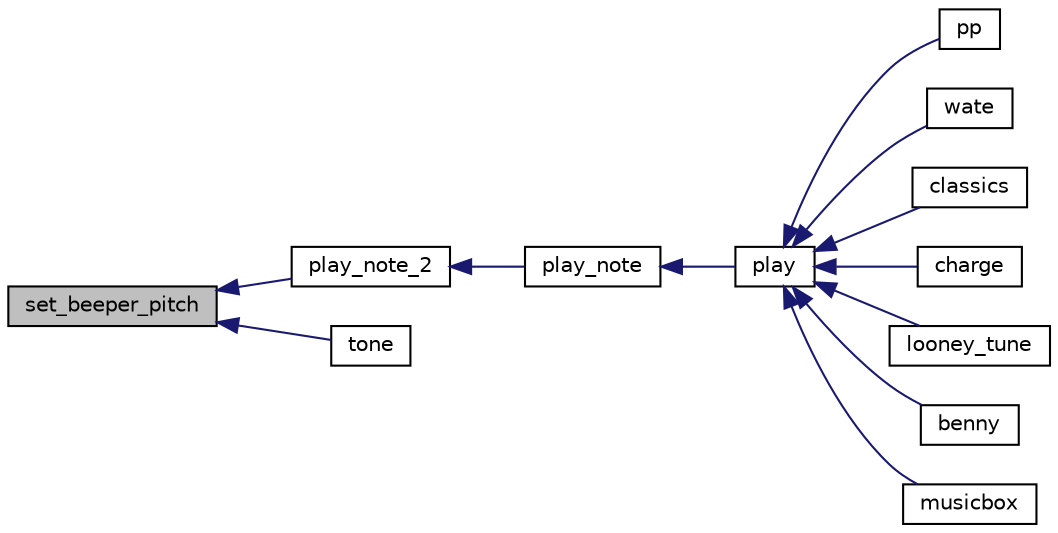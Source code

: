 digraph "set_beeper_pitch"
{
  edge [fontname="Helvetica",fontsize="10",labelfontname="Helvetica",labelfontsize="10"];
  node [fontname="Helvetica",fontsize="10",shape=record];
  rankdir="LR";
  Node1 [label="set_beeper_pitch",height=0.2,width=0.4,color="black", fillcolor="grey75", style="filled" fontcolor="black"];
  Node1 -> Node2 [dir="back",color="midnightblue",fontsize="10",style="solid",fontname="Helvetica"];
  Node2 [label="play_note_2",height=0.2,width=0.4,color="black", fillcolor="white", style="filled",URL="$tunes_8c.html#ad64a752477bb35b9b4f09eec3f7e3281"];
  Node2 -> Node3 [dir="back",color="midnightblue",fontsize="10",style="solid",fontname="Helvetica"];
  Node3 [label="play_note",height=0.2,width=0.4,color="black", fillcolor="white", style="filled",URL="$tunes_8c.html#a389a29b1aa7cd3e5f0ab7e0a50eb81c2"];
  Node3 -> Node4 [dir="back",color="midnightblue",fontsize="10",style="solid",fontname="Helvetica"];
  Node4 [label="play",height=0.2,width=0.4,color="black", fillcolor="white", style="filled",URL="$tunes_8c.html#a61c7b7a1cc359cd0de25088e9c3d5017"];
  Node4 -> Node5 [dir="back",color="midnightblue",fontsize="10",style="solid",fontname="Helvetica"];
  Node5 [label="pp",height=0.2,width=0.4,color="black", fillcolor="white", style="filled",URL="$tunes_8c.html#aab385898c7322dcbfda7e057e52f33d1"];
  Node4 -> Node6 [dir="back",color="midnightblue",fontsize="10",style="solid",fontname="Helvetica"];
  Node6 [label="wate",height=0.2,width=0.4,color="black", fillcolor="white", style="filled",URL="$tunes_8c.html#af6d9ec9e05c437b9572aa6bd07f93100"];
  Node4 -> Node7 [dir="back",color="midnightblue",fontsize="10",style="solid",fontname="Helvetica"];
  Node7 [label="classics",height=0.2,width=0.4,color="black", fillcolor="white", style="filled",URL="$tunes_8c.html#a991cece580a5054465383b47cadb0535"];
  Node4 -> Node8 [dir="back",color="midnightblue",fontsize="10",style="solid",fontname="Helvetica"];
  Node8 [label="charge",height=0.2,width=0.4,color="black", fillcolor="white", style="filled",URL="$tunes_8c.html#a31061818a5a2cf68539ca073374286d3"];
  Node4 -> Node9 [dir="back",color="midnightblue",fontsize="10",style="solid",fontname="Helvetica"];
  Node9 [label="looney_tune",height=0.2,width=0.4,color="black", fillcolor="white", style="filled",URL="$tunes_8c.html#a32560516df494caa35d60ad505fb8086"];
  Node4 -> Node10 [dir="back",color="midnightblue",fontsize="10",style="solid",fontname="Helvetica"];
  Node10 [label="benny",height=0.2,width=0.4,color="black", fillcolor="white", style="filled",URL="$tunes_8c.html#a700ae836bbc833421cd1f7ac0f7460c4"];
  Node4 -> Node11 [dir="back",color="midnightblue",fontsize="10",style="solid",fontname="Helvetica"];
  Node11 [label="musicbox",height=0.2,width=0.4,color="black", fillcolor="white", style="filled",URL="$tunes_8c.html#acfec480eb7453765b7fa452e7b62f315"];
  Node1 -> Node12 [dir="back",color="midnightblue",fontsize="10",style="solid",fontname="Helvetica"];
  Node12 [label="tone",height=0.2,width=0.4,color="black", fillcolor="white", style="filled",URL="$lib__hb_8c.html#aabe762cad0063d9271131f3cc306a0e8"];
}
